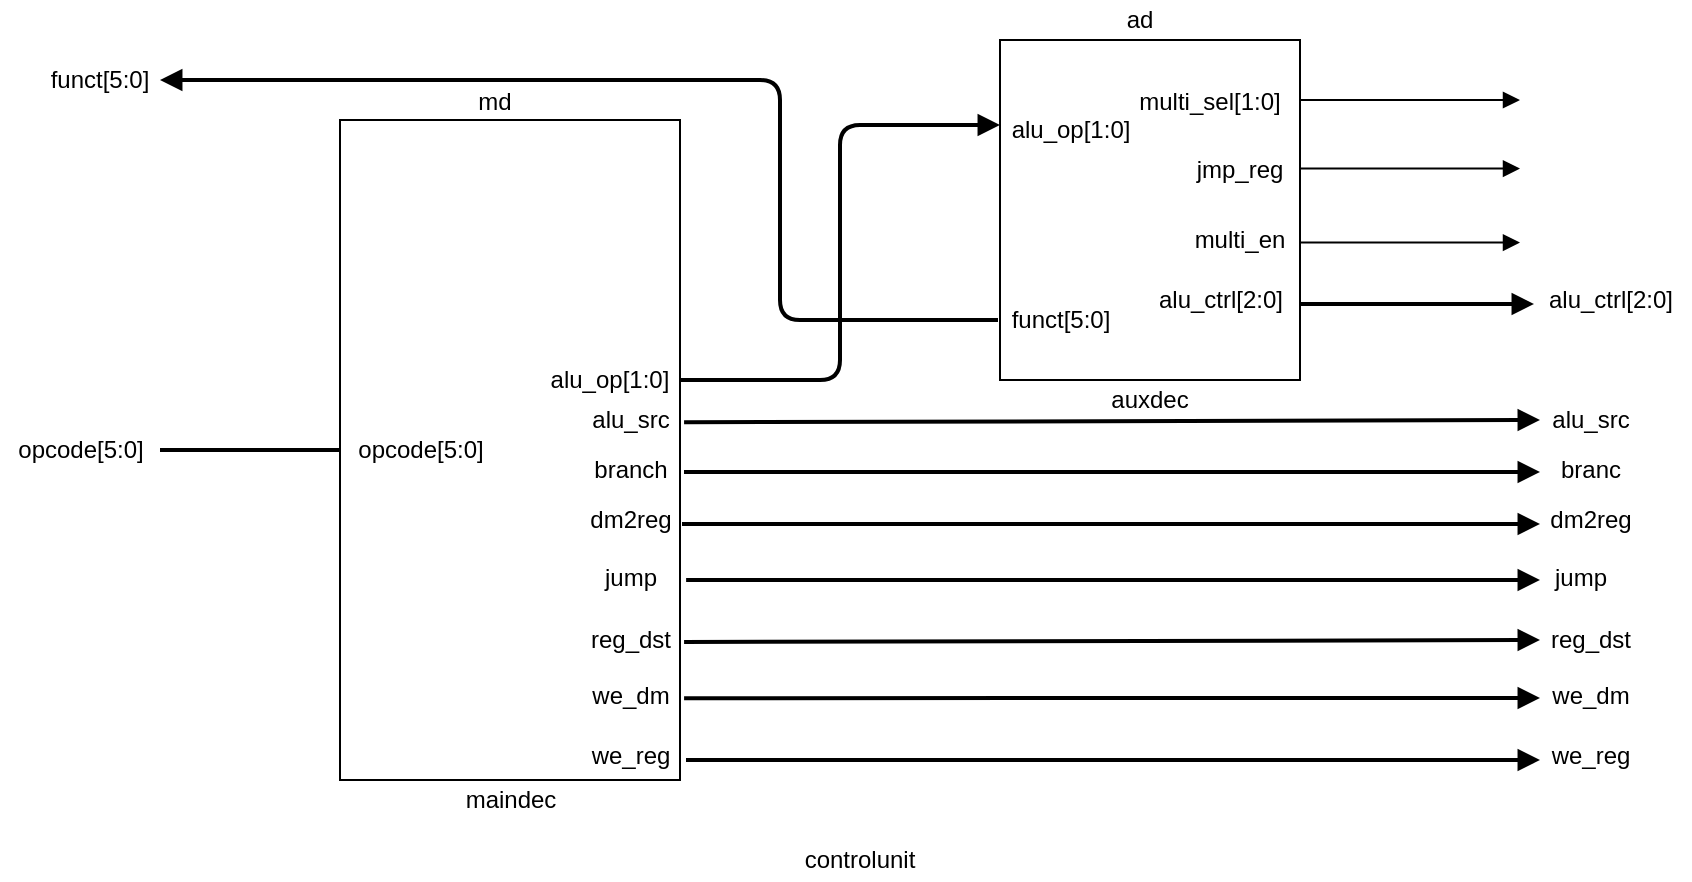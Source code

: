 <mxfile version="12.9.0" type="device"><diagram id="7EvrAPM-IDJaDdUowfy0" name="Page-1"><mxGraphModel dx="1776" dy="834" grid="1" gridSize="10" guides="1" tooltips="1" connect="1" arrows="1" fold="1" page="1" pageScale="1" pageWidth="850" pageHeight="1100" math="0" shadow="0"><root><mxCell id="0"/><mxCell id="1" parent="0"/><mxCell id="NjchyH9XvrUkXNGqSuUy-3" style="edgeStyle=orthogonalEdgeStyle;rounded=0;orthogonalLoop=1;jettySize=auto;html=1;exitX=0.5;exitY=1;exitDx=0;exitDy=0;endArrow=none;endFill=0;strokeWidth=2;" parent="1" source="NjchyH9XvrUkXNGqSuUy-1" edge="1"><mxGeometry relative="1" as="geometry"><mxPoint x="30" y="285" as="targetPoint"/><Array as="points"><mxPoint x="30" y="285"/></Array></mxGeometry></mxCell><mxCell id="NjchyH9XvrUkXNGqSuUy-1" value="" style="rounded=0;whiteSpace=wrap;html=1;direction=south;" parent="1" vertex="1"><mxGeometry x="120" y="120" width="170" height="330" as="geometry"/></mxCell><mxCell id="NjchyH9XvrUkXNGqSuUy-6" style="edgeStyle=orthogonalEdgeStyle;rounded=1;orthogonalLoop=1;jettySize=auto;html=1;endArrow=block;endFill=1;strokeWidth=2;" parent="1" edge="1"><mxGeometry relative="1" as="geometry"><mxPoint x="30" y="100" as="targetPoint"/><mxPoint x="449" y="220" as="sourcePoint"/><Array as="points"><mxPoint x="449" y="220"/><mxPoint x="340" y="220"/><mxPoint x="340" y="100"/></Array></mxGeometry></mxCell><mxCell id="NjchyH9XvrUkXNGqSuUy-2" value="" style="rounded=0;whiteSpace=wrap;html=1;" parent="1" vertex="1"><mxGeometry x="450" y="80" width="150" height="170" as="geometry"/></mxCell><mxCell id="NjchyH9XvrUkXNGqSuUy-4" value="opcode[5:0]" style="text;html=1;align=center;verticalAlign=middle;resizable=0;points=[];autosize=1;" parent="1" vertex="1"><mxGeometry x="120" y="275" width="80" height="20" as="geometry"/></mxCell><mxCell id="NjchyH9XvrUkXNGqSuUy-5" value="" style="endArrow=block;html=1;entryX=0;entryY=0.25;entryDx=0;entryDy=0;edgeStyle=orthogonalEdgeStyle;strokeWidth=2;endFill=1;" parent="1" target="NjchyH9XvrUkXNGqSuUy-2" edge="1"><mxGeometry width="50" height="50" relative="1" as="geometry"><mxPoint x="290" y="250" as="sourcePoint"/><mxPoint x="350" y="160" as="targetPoint"/><Array as="points"><mxPoint x="293" y="250"/><mxPoint x="370" y="250"/><mxPoint x="370" y="190"/></Array></mxGeometry></mxCell><mxCell id="NjchyH9XvrUkXNGqSuUy-7" value="funct[5:0]" style="text;html=1;align=center;verticalAlign=middle;resizable=0;points=[];autosize=1;" parent="1" vertex="1"><mxGeometry x="450" y="210" width="60" height="20" as="geometry"/></mxCell><mxCell id="NjchyH9XvrUkXNGqSuUy-8" value="alu_op[1:0]" style="text;html=1;align=center;verticalAlign=middle;resizable=0;points=[];autosize=1;" parent="1" vertex="1"><mxGeometry x="450" y="115" width="70" height="20" as="geometry"/></mxCell><mxCell id="NjchyH9XvrUkXNGqSuUy-9" value="alu_ctrl[2:0]" style="text;html=1;align=center;verticalAlign=middle;resizable=0;points=[];autosize=1;" parent="1" vertex="1"><mxGeometry x="520" y="200" width="80" height="20" as="geometry"/></mxCell><mxCell id="NjchyH9XvrUkXNGqSuUy-10" value="" style="endArrow=block;html=1;strokeWidth=2;exitX=1.038;exitY=0.6;exitDx=0;exitDy=0;exitPerimeter=0;endFill=1;" parent="1" edge="1"><mxGeometry width="50" height="50" relative="1" as="geometry"><mxPoint x="600.04" y="212" as="sourcePoint"/><mxPoint x="717" y="212" as="targetPoint"/></mxGeometry></mxCell><mxCell id="NjchyH9XvrUkXNGqSuUy-11" value="" style="endArrow=block;html=1;strokeWidth=2;exitX=0.458;exitY=-0.012;exitDx=0;exitDy=0;exitPerimeter=0;endFill=1;" parent="1" source="NjchyH9XvrUkXNGqSuUy-1" edge="1"><mxGeometry width="50" height="50" relative="1" as="geometry"><mxPoint x="270" y="530" as="sourcePoint"/><mxPoint x="720" y="270" as="targetPoint"/></mxGeometry></mxCell><mxCell id="NjchyH9XvrUkXNGqSuUy-12" value="" style="endArrow=block;html=1;strokeWidth=2;endFill=1;" parent="1" edge="1"><mxGeometry width="50" height="50" relative="1" as="geometry"><mxPoint x="292" y="296" as="sourcePoint"/><mxPoint x="720" y="296" as="targetPoint"/></mxGeometry></mxCell><mxCell id="NjchyH9XvrUkXNGqSuUy-13" value="" style="endArrow=block;html=1;strokeWidth=2;endFill=1;" parent="1" edge="1"><mxGeometry width="50" height="50" relative="1" as="geometry"><mxPoint x="291" y="322" as="sourcePoint"/><mxPoint x="720" y="322" as="targetPoint"/></mxGeometry></mxCell><mxCell id="NjchyH9XvrUkXNGqSuUy-14" value="" style="endArrow=block;html=1;strokeWidth=2;exitX=0.697;exitY=-0.018;exitDx=0;exitDy=0;exitPerimeter=0;endFill=1;" parent="1" source="NjchyH9XvrUkXNGqSuUy-1" edge="1"><mxGeometry width="50" height="50" relative="1" as="geometry"><mxPoint x="300" y="560" as="sourcePoint"/><mxPoint x="720" y="350" as="targetPoint"/></mxGeometry></mxCell><mxCell id="NjchyH9XvrUkXNGqSuUy-15" value="" style="endArrow=block;html=1;strokeWidth=2;exitX=0.791;exitY=-0.012;exitDx=0;exitDy=0;exitPerimeter=0;endFill=1;" parent="1" source="NjchyH9XvrUkXNGqSuUy-1" edge="1"><mxGeometry width="50" height="50" relative="1" as="geometry"><mxPoint x="310" y="570" as="sourcePoint"/><mxPoint x="720" y="380" as="targetPoint"/></mxGeometry></mxCell><mxCell id="NjchyH9XvrUkXNGqSuUy-16" value="" style="endArrow=block;html=1;strokeWidth=2;exitX=0.876;exitY=-0.012;exitDx=0;exitDy=0;exitPerimeter=0;endFill=1;" parent="1" source="NjchyH9XvrUkXNGqSuUy-1" edge="1"><mxGeometry width="50" height="50" relative="1" as="geometry"><mxPoint x="320" y="580" as="sourcePoint"/><mxPoint x="720" y="409" as="targetPoint"/></mxGeometry></mxCell><mxCell id="NjchyH9XvrUkXNGqSuUy-17" value="" style="endArrow=block;html=1;strokeWidth=2;endFill=1;" parent="1" edge="1"><mxGeometry width="50" height="50" relative="1" as="geometry"><mxPoint x="293" y="440" as="sourcePoint"/><mxPoint x="720" y="440" as="targetPoint"/></mxGeometry></mxCell><mxCell id="NjchyH9XvrUkXNGqSuUy-18" value="alu_src" style="text;html=1;align=center;verticalAlign=middle;resizable=0;points=[];autosize=1;" parent="1" vertex="1"><mxGeometry x="240" y="260" width="50" height="20" as="geometry"/></mxCell><mxCell id="NjchyH9XvrUkXNGqSuUy-19" value="branch" style="text;html=1;align=center;verticalAlign=middle;resizable=0;points=[];autosize=1;" parent="1" vertex="1"><mxGeometry x="240" y="285" width="50" height="20" as="geometry"/></mxCell><mxCell id="NjchyH9XvrUkXNGqSuUy-20" value="dm2reg" style="text;html=1;align=center;verticalAlign=middle;resizable=0;points=[];autosize=1;" parent="1" vertex="1"><mxGeometry x="235" y="310" width="60" height="20" as="geometry"/></mxCell><mxCell id="NjchyH9XvrUkXNGqSuUy-21" value="jump" style="text;html=1;align=center;verticalAlign=middle;resizable=0;points=[];autosize=1;" parent="1" vertex="1"><mxGeometry x="245" y="339" width="40" height="20" as="geometry"/></mxCell><mxCell id="NjchyH9XvrUkXNGqSuUy-22" value="reg_dst" style="text;html=1;align=center;verticalAlign=middle;resizable=0;points=[];autosize=1;" parent="1" vertex="1"><mxGeometry x="235" y="370" width="60" height="20" as="geometry"/></mxCell><mxCell id="NjchyH9XvrUkXNGqSuUy-23" value="we_dm" style="text;html=1;align=center;verticalAlign=middle;resizable=0;points=[];autosize=1;" parent="1" vertex="1"><mxGeometry x="240" y="398" width="50" height="20" as="geometry"/></mxCell><mxCell id="NjchyH9XvrUkXNGqSuUy-24" value="we_reg" style="text;html=1;align=center;verticalAlign=middle;resizable=0;points=[];autosize=1;" parent="1" vertex="1"><mxGeometry x="240" y="428" width="50" height="20" as="geometry"/></mxCell><mxCell id="NjchyH9XvrUkXNGqSuUy-25" value="alu_src" style="text;html=1;align=center;verticalAlign=middle;resizable=0;points=[];autosize=1;" parent="1" vertex="1"><mxGeometry x="720" y="260" width="50" height="20" as="geometry"/></mxCell><mxCell id="NjchyH9XvrUkXNGqSuUy-26" value="branc" style="text;html=1;align=center;verticalAlign=middle;resizable=0;points=[];autosize=1;" parent="1" vertex="1"><mxGeometry x="720" y="285" width="50" height="20" as="geometry"/></mxCell><mxCell id="NjchyH9XvrUkXNGqSuUy-27" value="dm2reg" style="text;html=1;align=center;verticalAlign=middle;resizable=0;points=[];autosize=1;" parent="1" vertex="1"><mxGeometry x="715" y="310" width="60" height="20" as="geometry"/></mxCell><mxCell id="NjchyH9XvrUkXNGqSuUy-28" value="jump" style="text;html=1;align=center;verticalAlign=middle;resizable=0;points=[];autosize=1;" parent="1" vertex="1"><mxGeometry x="720" y="339" width="40" height="20" as="geometry"/></mxCell><mxCell id="NjchyH9XvrUkXNGqSuUy-29" value="reg_dst" style="text;html=1;align=center;verticalAlign=middle;resizable=0;points=[];autosize=1;" parent="1" vertex="1"><mxGeometry x="715" y="370" width="60" height="20" as="geometry"/></mxCell><mxCell id="NjchyH9XvrUkXNGqSuUy-30" value="we_dm" style="text;html=1;align=center;verticalAlign=middle;resizable=0;points=[];autosize=1;" parent="1" vertex="1"><mxGeometry x="720" y="398" width="50" height="20" as="geometry"/></mxCell><mxCell id="NjchyH9XvrUkXNGqSuUy-31" value="we_reg" style="text;html=1;align=center;verticalAlign=middle;resizable=0;points=[];autosize=1;" parent="1" vertex="1"><mxGeometry x="720" y="428" width="50" height="20" as="geometry"/></mxCell><mxCell id="NjchyH9XvrUkXNGqSuUy-32" value="funct[5:0]" style="text;html=1;strokeColor=none;fillColor=none;align=center;verticalAlign=middle;whiteSpace=wrap;rounded=0;" parent="1" vertex="1"><mxGeometry x="-30" y="90" width="60" height="20" as="geometry"/></mxCell><mxCell id="NjchyH9XvrUkXNGqSuUy-33" value="opcode[5:0]" style="text;html=1;align=center;verticalAlign=middle;resizable=0;points=[];autosize=1;" parent="1" vertex="1"><mxGeometry x="-50" y="275" width="80" height="20" as="geometry"/></mxCell><mxCell id="NjchyH9XvrUkXNGqSuUy-35" value="md" style="text;html=1;align=center;verticalAlign=middle;resizable=0;points=[];autosize=1;" parent="1" vertex="1"><mxGeometry x="182" y="101" width="30" height="20" as="geometry"/></mxCell><mxCell id="NjchyH9XvrUkXNGqSuUy-39" value="maindec" style="text;html=1;align=center;verticalAlign=middle;resizable=0;points=[];autosize=1;" parent="1" vertex="1"><mxGeometry x="175" y="450" width="60" height="20" as="geometry"/></mxCell><mxCell id="NjchyH9XvrUkXNGqSuUy-40" value="ad" style="text;html=1;strokeColor=none;fillColor=none;align=center;verticalAlign=middle;whiteSpace=wrap;rounded=0;" parent="1" vertex="1"><mxGeometry x="500" y="60" width="40" height="20" as="geometry"/></mxCell><mxCell id="NjchyH9XvrUkXNGqSuUy-41" value="auxdec" style="text;html=1;strokeColor=none;fillColor=none;align=center;verticalAlign=middle;whiteSpace=wrap;rounded=0;" parent="1" vertex="1"><mxGeometry x="505" y="250" width="40" height="20" as="geometry"/></mxCell><mxCell id="NjchyH9XvrUkXNGqSuUy-42" value="alu_op[1:0]" style="text;html=1;strokeColor=none;fillColor=none;align=center;verticalAlign=middle;whiteSpace=wrap;rounded=0;" parent="1" vertex="1"><mxGeometry x="220" y="240" width="70" height="20" as="geometry"/></mxCell><mxCell id="NjchyH9XvrUkXNGqSuUy-43" value="alu_ctrl[2:0]" style="text;html=1;align=center;verticalAlign=middle;resizable=0;points=[];autosize=1;" parent="1" vertex="1"><mxGeometry x="715" y="200" width="80" height="20" as="geometry"/></mxCell><mxCell id="NjchyH9XvrUkXNGqSuUy-45" value="controlunit" style="text;html=1;strokeColor=none;fillColor=none;align=center;verticalAlign=middle;whiteSpace=wrap;rounded=0;" parent="1" vertex="1"><mxGeometry x="345" y="480" width="70" height="20" as="geometry"/></mxCell><mxCell id="CXYP9T4CZg_HvecTSr2F-3" value="jmp_reg" style="text;html=1;strokeColor=none;fillColor=none;align=center;verticalAlign=middle;whiteSpace=wrap;rounded=0;" vertex="1" parent="1"><mxGeometry x="540" y="135" width="60" height="20" as="geometry"/></mxCell><mxCell id="CXYP9T4CZg_HvecTSr2F-4" value="multi_en" style="text;html=1;strokeColor=none;fillColor=none;align=center;verticalAlign=middle;whiteSpace=wrap;rounded=0;" vertex="1" parent="1"><mxGeometry x="540" y="170" width="60" height="20" as="geometry"/></mxCell><mxCell id="CXYP9T4CZg_HvecTSr2F-5" value="multi_sel[1:0]" style="text;html=1;strokeColor=none;fillColor=none;align=center;verticalAlign=middle;whiteSpace=wrap;rounded=0;" vertex="1" parent="1"><mxGeometry x="510" y="101" width="90" height="20" as="geometry"/></mxCell><mxCell id="CXYP9T4CZg_HvecTSr2F-7" value="" style="endArrow=block;html=1;endFill=1;" edge="1" parent="1"><mxGeometry width="50" height="50" relative="1" as="geometry"><mxPoint x="600" y="110" as="sourcePoint"/><mxPoint x="710" y="110" as="targetPoint"/></mxGeometry></mxCell><mxCell id="CXYP9T4CZg_HvecTSr2F-8" value="" style="endArrow=block;html=1;endFill=1;" edge="1" parent="1"><mxGeometry width="50" height="50" relative="1" as="geometry"><mxPoint x="600" y="144.29" as="sourcePoint"/><mxPoint x="710" y="144.29" as="targetPoint"/></mxGeometry></mxCell><mxCell id="CXYP9T4CZg_HvecTSr2F-9" value="" style="endArrow=block;html=1;endFill=1;" edge="1" parent="1"><mxGeometry width="50" height="50" relative="1" as="geometry"><mxPoint x="600" y="181.29" as="sourcePoint"/><mxPoint x="710" y="181.29" as="targetPoint"/><Array as="points"><mxPoint x="660" y="181.29"/></Array></mxGeometry></mxCell></root></mxGraphModel></diagram></mxfile>